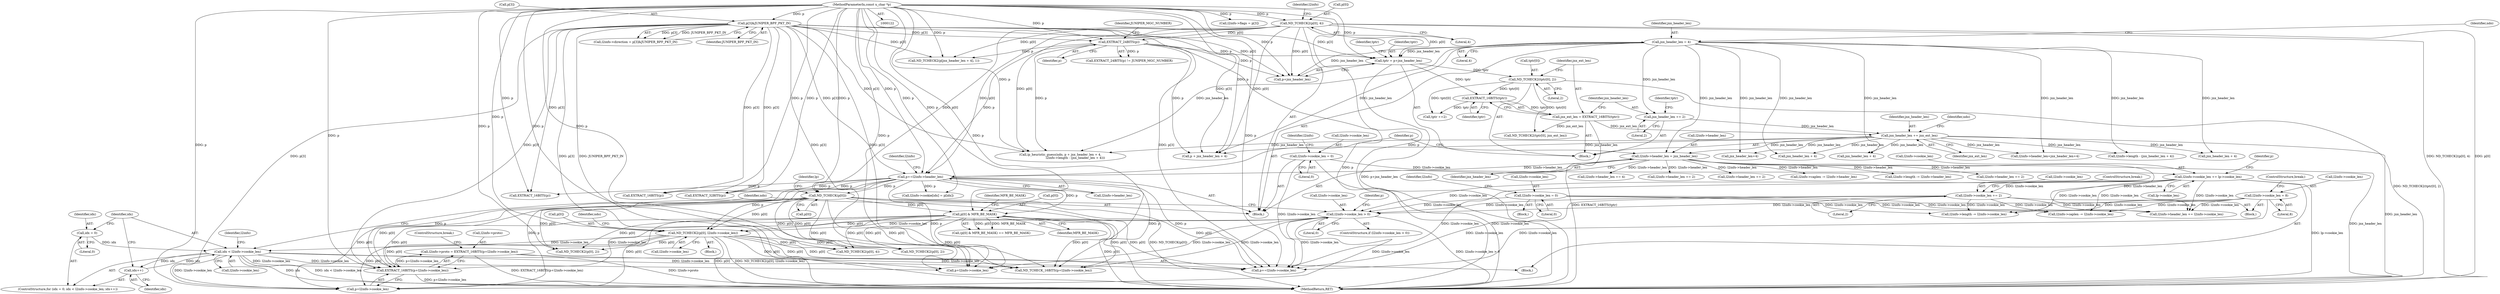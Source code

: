 digraph "0_tcpdump_42073d54c53a496be40ae84152bbfe2c923ac7bc@pointer" {
"1000717" [label="(Call,l2info->proto = EXTRACT_16BITS(p+l2info->cookie_len))"];
"1000721" [label="(Call,EXTRACT_16BITS(p+l2info->cookie_len))"];
"1000524" [label="(Call,ND_TCHECK(p[0]))"];
"1000505" [label="(Call,p+=l2info->header_len)"];
"1000500" [label="(Call,l2info->header_len = jnx_header_len)"];
"1000220" [label="(Call,jnx_header_len = 4)"];
"1000269" [label="(Call,jnx_header_len += jnx_ext_len)"];
"1000259" [label="(Call,jnx_ext_len = EXTRACT_16BITS(tptr))"];
"1000261" [label="(Call,EXTRACT_16BITS(tptr))"];
"1000254" [label="(Call,ND_TCHECK2(tptr[0], 2))"];
"1000249" [label="(Call,tptr = p+jnx_header_len)"];
"1000188" [label="(Call,p[3]&JUNIPER_BPF_PKT_IN)"];
"1000124" [label="(MethodParameterIn,const u_char *p)"];
"1000172" [label="(Call,ND_TCHECK2(p[0], 4))"];
"1000195" [label="(Call,EXTRACT_24BITS(p))"];
"1000263" [label="(Call,jnx_header_len += 2)"];
"1000655" [label="(Call,ND_TCHECK2(p[0], l2info->cookie_len))"];
"1000599" [label="(Call,p[0] & MFR_BE_MASK)"];
"1000649" [label="(Call,l2info->cookie_len > 0)"];
"1000562" [label="(Call,l2info->cookie_len += 2)"];
"1000544" [label="(Call,l2info->cookie_len += lp->cookie_len)"];
"1000148" [label="(Call,l2info->cookie_len = 0)"];
"1000574" [label="(Call,l2info->cookie_len = 8)"];
"1000606" [label="(Call,l2info->cookie_len = 0)"];
"1000674" [label="(Call,idx < l2info->cookie_len)"];
"1000679" [label="(Call,idx++)"];
"1000671" [label="(Call,idx = 0)"];
"1000705" [label="(Identifier,ndo)"];
"1000177" [label="(Call,l2info->flags = p[3])"];
"1000254" [label="(Call,ND_TCHECK2(tptr[0], 2))"];
"1000269" [label="(Call,jnx_header_len += jnx_ext_len)"];
"1000679" [label="(Call,idx++)"];
"1000603" [label="(Identifier,MFR_BE_MASK)"];
"1000222" [label="(Literal,4)"];
"1000920" [label="(Call,EXTRACT_16BITS(p))"];
"1000500" [label="(Call,l2info->header_len = jnx_header_len)"];
"1000284" [label="(Call,ND_TCHECK2(tptr[0], jnx_ext_len))"];
"1000152" [label="(Literal,0)"];
"1000256" [label="(Identifier,tptr)"];
"1000266" [label="(Call,tptr +=2)"];
"1000659" [label="(Call,l2info->cookie_len)"];
"1000722" [label="(Call,p+l2info->cookie_len)"];
"1000249" [label="(Call,tptr = p+jnx_header_len)"];
"1000495" [label="(Call,jnx_header_len+4)"];
"1000262" [label="(Identifier,tptr)"];
"1000672" [label="(Identifier,idx)"];
"1000544" [label="(Call,l2info->cookie_len += lp->cookie_len)"];
"1000524" [label="(Call,ND_TCHECK(p[0]))"];
"1000543" [label="(Block,)"];
"1000491" [label="(Call,l2info->header_len=jnx_header_len+4)"];
"1000545" [label="(Call,l2info->cookie_len)"];
"1000507" [label="(Call,l2info->header_len)"];
"1000463" [label="(Call,ND_TCHECK2(p[jnx_header_len + 4], 1))"];
"1000605" [label="(Block,)"];
"1000149" [label="(Call,l2info->cookie_len)"];
"1000618" [label="(Call,l2info->length -= l2info->cookie_len)"];
"1000567" [label="(ControlStructure,break;)"];
"1000188" [label="(Call,p[3]&JUNIPER_BPF_PKT_IN)"];
"1000472" [label="(Call,ip_heuristic_guess(ndo, p + jnx_header_len + 4,\n                               l2info->length - (jnx_header_len + 4)))"];
"1000259" [label="(Call,jnx_ext_len = EXTRACT_16BITS(tptr))"];
"1000127" [label="(Block,)"];
"1000730" [label="(Call,p+=l2info->cookie_len)"];
"1000604" [label="(Identifier,MFR_BE_MASK)"];
"1000124" [label="(MethodParameterIn,const u_char *p)"];
"1000902" [label="(Call,ND_TCHECK2(p[0], 2))"];
"1000613" [label="(Identifier,l2info)"];
"1000718" [label="(Call,l2info->proto)"];
"1000804" [label="(Call,ND_TCHECK2(p[0], 2))"];
"1000271" [label="(Identifier,jnx_ext_len)"];
"1000275" [label="(Identifier,ndo)"];
"1000176" [label="(Literal,4)"];
"1000505" [label="(Call,p+=l2info->header_len)"];
"1000195" [label="(Call,EXTRACT_24BITS(p))"];
"1000179" [label="(Identifier,l2info)"];
"1000474" [label="(Call,p + jnx_header_len + 4)"];
"1000501" [label="(Call,l2info->header_len)"];
"1000676" [label="(Call,l2info->cookie_len)"];
"1000173" [label="(Call,p[0])"];
"1000712" [label="(Call,p+l2info->cookie_len)"];
"1000649" [label="(Call,l2info->cookie_len > 0)"];
"1000479" [label="(Call,l2info->length - (jnx_header_len + 4))"];
"1000466" [label="(Call,jnx_header_len + 4)"];
"1000822" [label="(Call,EXTRACT_16BITS(p))"];
"1000226" [label="(Identifier,ndo)"];
"1000476" [label="(Call,jnx_header_len + 4)"];
"1000555" [label="(Block,)"];
"1000264" [label="(Identifier,jnx_header_len)"];
"1000261" [label="(Call,EXTRACT_16BITS(tptr))"];
"1000650" [label="(Call,l2info->cookie_len)"];
"1000607" [label="(Call,l2info->cookie_len)"];
"1000606" [label="(Call,l2info->cookie_len = 0)"];
"1000600" [label="(Call,p[0])"];
"1000682" [label="(Call,l2info->cookie[idx] = p[idx])"];
"1000727" [label="(ControlStructure,break;)"];
"1000184" [label="(Call,l2info->direction = p[3]&JUNIPER_BPF_PKT_IN)"];
"1000250" [label="(Identifier,tptr)"];
"1000711" [label="(Call,ND_TCHECK_16BITS(p+l2info->cookie_len))"];
"1000504" [label="(Identifier,jnx_header_len)"];
"1000611" [label="(Call,l2info->header_len += l2info->cookie_len)"];
"1000172" [label="(Call,ND_TCHECK2(p[0], 4))"];
"1000260" [label="(Identifier,jnx_ext_len)"];
"1000251" [label="(Call,p+jnx_header_len)"];
"1000575" [label="(Call,l2info->cookie_len)"];
"1001003" [label="(Call,l2info->header_len += 4)"];
"1000563" [label="(Call,l2info->cookie_len)"];
"1000148" [label="(Call,l2info->cookie_len = 0)"];
"1000270" [label="(Identifier,jnx_header_len)"];
"1000192" [label="(Identifier,JUNIPER_BPF_PKT_IN)"];
"1000680" [label="(Identifier,idx)"];
"1000657" [label="(Identifier,p)"];
"1000512" [label="(Identifier,l2info)"];
"1000824" [label="(Call,l2info->header_len += 2)"];
"1000664" [label="(Identifier,ndo)"];
"1000721" [label="(Call,EXTRACT_16BITS(p+l2info->cookie_len))"];
"1000656" [label="(Call,p[0])"];
"1000566" [label="(Literal,2)"];
"1000267" [label="(Identifier,tptr)"];
"1000717" [label="(Call,l2info->proto = EXTRACT_16BITS(p+l2info->cookie_len))"];
"1000548" [label="(Call,lp->cookie_len)"];
"1000265" [label="(Literal,2)"];
"1000155" [label="(Identifier,l2info)"];
"1000220" [label="(Call,jnx_header_len = 4)"];
"1000878" [label="(Call,l2info->header_len += 2)"];
"1000189" [label="(Call,p[3])"];
"1000258" [label="(Literal,2)"];
"1000674" [label="(Call,idx < l2info->cookie_len)"];
"1000653" [label="(Literal,0)"];
"1000979" [label="(Call,ND_TCHECK2(p[0], 4))"];
"1000531" [label="(Identifier,lp)"];
"1000197" [label="(Identifier,JUNIPER_MGC_NUMBER)"];
"1000655" [label="(Call,ND_TCHECK2(p[0], l2info->cookie_len))"];
"1000648" [label="(ControlStructure,if (l2info->cookie_len > 0))"];
"1000525" [label="(Call,p[0])"];
"1000598" [label="(Call,(p[0] & MFR_BE_MASK) == MFR_BE_MASK)"];
"1000671" [label="(Call,idx = 0)"];
"1000685" [label="(Identifier,l2info)"];
"1000263" [label="(Call,jnx_header_len += 2)"];
"1000194" [label="(Call,EXTRACT_24BITS(p) != JUNIPER_MGC_NUMBER)"];
"1000562" [label="(Call,l2info->cookie_len += 2)"];
"1000553" [label="(Identifier,p)"];
"1000654" [label="(Block,)"];
"1000248" [label="(Block,)"];
"1000995" [label="(Call,EXTRACT_32BITS(p))"];
"1000517" [label="(Call,l2info->caplen -= l2info->header_len)"];
"1000579" [label="(ControlStructure,break;)"];
"1001075" [label="(MethodReturn,RET)"];
"1000221" [label="(Identifier,jnx_header_len)"];
"1000610" [label="(Literal,0)"];
"1000673" [label="(Literal,0)"];
"1000506" [label="(Identifier,p)"];
"1000599" [label="(Call,p[0] & MFR_BE_MASK)"];
"1000670" [label="(ControlStructure,for (idx = 0; idx < l2info->cookie_len; idx++))"];
"1000510" [label="(Call,l2info->length -= l2info->header_len)"];
"1000483" [label="(Call,jnx_header_len + 4)"];
"1000574" [label="(Call,l2info->cookie_len = 8)"];
"1000625" [label="(Call,l2info->caplen -= l2info->cookie_len)"];
"1000578" [label="(Literal,8)"];
"1000196" [label="(Identifier,p)"];
"1000922" [label="(Call,l2info->header_len += 2)"];
"1000255" [label="(Call,tptr[0])"];
"1000675" [label="(Identifier,idx)"];
"1000717" -> "1000543"  [label="AST: "];
"1000717" -> "1000721"  [label="CFG: "];
"1000718" -> "1000717"  [label="AST: "];
"1000721" -> "1000717"  [label="AST: "];
"1000727" -> "1000717"  [label="CFG: "];
"1000717" -> "1001075"  [label="DDG: EXTRACT_16BITS(p+l2info->cookie_len)"];
"1000717" -> "1001075"  [label="DDG: l2info->proto"];
"1000721" -> "1000717"  [label="DDG: p+l2info->cookie_len"];
"1000721" -> "1000722"  [label="CFG: "];
"1000722" -> "1000721"  [label="AST: "];
"1000721" -> "1001075"  [label="DDG: p+l2info->cookie_len"];
"1000524" -> "1000721"  [label="DDG: p[0]"];
"1000655" -> "1000721"  [label="DDG: p[0]"];
"1000188" -> "1000721"  [label="DDG: p[3]"];
"1000599" -> "1000721"  [label="DDG: p[0]"];
"1000124" -> "1000721"  [label="DDG: p"];
"1000505" -> "1000721"  [label="DDG: p"];
"1000649" -> "1000721"  [label="DDG: l2info->cookie_len"];
"1000674" -> "1000721"  [label="DDG: l2info->cookie_len"];
"1000524" -> "1000127"  [label="AST: "];
"1000524" -> "1000525"  [label="CFG: "];
"1000525" -> "1000524"  [label="AST: "];
"1000531" -> "1000524"  [label="CFG: "];
"1000524" -> "1001075"  [label="DDG: p[0]"];
"1000524" -> "1001075"  [label="DDG: ND_TCHECK(p[0])"];
"1000505" -> "1000524"  [label="DDG: p"];
"1000172" -> "1000524"  [label="DDG: p[0]"];
"1000124" -> "1000524"  [label="DDG: p"];
"1000524" -> "1000599"  [label="DDG: p[0]"];
"1000524" -> "1000655"  [label="DDG: p[0]"];
"1000524" -> "1000711"  [label="DDG: p[0]"];
"1000524" -> "1000712"  [label="DDG: p[0]"];
"1000524" -> "1000722"  [label="DDG: p[0]"];
"1000524" -> "1000730"  [label="DDG: p[0]"];
"1000524" -> "1000804"  [label="DDG: p[0]"];
"1000524" -> "1000902"  [label="DDG: p[0]"];
"1000524" -> "1000979"  [label="DDG: p[0]"];
"1000505" -> "1000127"  [label="AST: "];
"1000505" -> "1000507"  [label="CFG: "];
"1000506" -> "1000505"  [label="AST: "];
"1000507" -> "1000505"  [label="AST: "];
"1000512" -> "1000505"  [label="CFG: "];
"1000500" -> "1000505"  [label="DDG: l2info->header_len"];
"1000188" -> "1000505"  [label="DDG: p[3]"];
"1000172" -> "1000505"  [label="DDG: p[0]"];
"1000195" -> "1000505"  [label="DDG: p"];
"1000124" -> "1000505"  [label="DDG: p"];
"1000505" -> "1000599"  [label="DDG: p"];
"1000505" -> "1000655"  [label="DDG: p"];
"1000505" -> "1000682"  [label="DDG: p"];
"1000505" -> "1000711"  [label="DDG: p"];
"1000505" -> "1000712"  [label="DDG: p"];
"1000505" -> "1000722"  [label="DDG: p"];
"1000505" -> "1000730"  [label="DDG: p"];
"1000505" -> "1000822"  [label="DDG: p"];
"1000505" -> "1000920"  [label="DDG: p"];
"1000505" -> "1000995"  [label="DDG: p"];
"1000500" -> "1000127"  [label="AST: "];
"1000500" -> "1000504"  [label="CFG: "];
"1000501" -> "1000500"  [label="AST: "];
"1000504" -> "1000500"  [label="AST: "];
"1000506" -> "1000500"  [label="CFG: "];
"1000500" -> "1001075"  [label="DDG: jnx_header_len"];
"1000220" -> "1000500"  [label="DDG: jnx_header_len"];
"1000269" -> "1000500"  [label="DDG: jnx_header_len"];
"1000500" -> "1000510"  [label="DDG: l2info->header_len"];
"1000500" -> "1000517"  [label="DDG: l2info->header_len"];
"1000500" -> "1000611"  [label="DDG: l2info->header_len"];
"1000500" -> "1000824"  [label="DDG: l2info->header_len"];
"1000500" -> "1000878"  [label="DDG: l2info->header_len"];
"1000500" -> "1000922"  [label="DDG: l2info->header_len"];
"1000500" -> "1001003"  [label="DDG: l2info->header_len"];
"1000220" -> "1000127"  [label="AST: "];
"1000220" -> "1000222"  [label="CFG: "];
"1000221" -> "1000220"  [label="AST: "];
"1000222" -> "1000220"  [label="AST: "];
"1000226" -> "1000220"  [label="CFG: "];
"1000220" -> "1000249"  [label="DDG: jnx_header_len"];
"1000220" -> "1000251"  [label="DDG: jnx_header_len"];
"1000220" -> "1000263"  [label="DDG: jnx_header_len"];
"1000220" -> "1000466"  [label="DDG: jnx_header_len"];
"1000220" -> "1000472"  [label="DDG: jnx_header_len"];
"1000220" -> "1000474"  [label="DDG: jnx_header_len"];
"1000220" -> "1000476"  [label="DDG: jnx_header_len"];
"1000220" -> "1000479"  [label="DDG: jnx_header_len"];
"1000220" -> "1000483"  [label="DDG: jnx_header_len"];
"1000220" -> "1000491"  [label="DDG: jnx_header_len"];
"1000220" -> "1000495"  [label="DDG: jnx_header_len"];
"1000269" -> "1000248"  [label="AST: "];
"1000269" -> "1000271"  [label="CFG: "];
"1000270" -> "1000269"  [label="AST: "];
"1000271" -> "1000269"  [label="AST: "];
"1000275" -> "1000269"  [label="CFG: "];
"1000269" -> "1001075"  [label="DDG: jnx_header_len"];
"1000259" -> "1000269"  [label="DDG: jnx_ext_len"];
"1000263" -> "1000269"  [label="DDG: jnx_header_len"];
"1000269" -> "1000466"  [label="DDG: jnx_header_len"];
"1000269" -> "1000472"  [label="DDG: jnx_header_len"];
"1000269" -> "1000474"  [label="DDG: jnx_header_len"];
"1000269" -> "1000476"  [label="DDG: jnx_header_len"];
"1000269" -> "1000479"  [label="DDG: jnx_header_len"];
"1000269" -> "1000483"  [label="DDG: jnx_header_len"];
"1000269" -> "1000491"  [label="DDG: jnx_header_len"];
"1000269" -> "1000495"  [label="DDG: jnx_header_len"];
"1000259" -> "1000248"  [label="AST: "];
"1000259" -> "1000261"  [label="CFG: "];
"1000260" -> "1000259"  [label="AST: "];
"1000261" -> "1000259"  [label="AST: "];
"1000264" -> "1000259"  [label="CFG: "];
"1000259" -> "1001075"  [label="DDG: EXTRACT_16BITS(tptr)"];
"1000261" -> "1000259"  [label="DDG: tptr"];
"1000259" -> "1000284"  [label="DDG: jnx_ext_len"];
"1000261" -> "1000262"  [label="CFG: "];
"1000262" -> "1000261"  [label="AST: "];
"1000254" -> "1000261"  [label="DDG: tptr[0]"];
"1000249" -> "1000261"  [label="DDG: tptr"];
"1000261" -> "1000266"  [label="DDG: tptr"];
"1000254" -> "1000248"  [label="AST: "];
"1000254" -> "1000258"  [label="CFG: "];
"1000255" -> "1000254"  [label="AST: "];
"1000258" -> "1000254"  [label="AST: "];
"1000260" -> "1000254"  [label="CFG: "];
"1000254" -> "1001075"  [label="DDG: ND_TCHECK2(tptr[0], 2)"];
"1000249" -> "1000254"  [label="DDG: tptr"];
"1000254" -> "1000266"  [label="DDG: tptr[0]"];
"1000254" -> "1000284"  [label="DDG: tptr[0]"];
"1000249" -> "1000248"  [label="AST: "];
"1000249" -> "1000251"  [label="CFG: "];
"1000250" -> "1000249"  [label="AST: "];
"1000251" -> "1000249"  [label="AST: "];
"1000256" -> "1000249"  [label="CFG: "];
"1000249" -> "1001075"  [label="DDG: p+jnx_header_len"];
"1000188" -> "1000249"  [label="DDG: p[3]"];
"1000172" -> "1000249"  [label="DDG: p[0]"];
"1000195" -> "1000249"  [label="DDG: p"];
"1000124" -> "1000249"  [label="DDG: p"];
"1000188" -> "1000184"  [label="AST: "];
"1000188" -> "1000192"  [label="CFG: "];
"1000189" -> "1000188"  [label="AST: "];
"1000192" -> "1000188"  [label="AST: "];
"1000184" -> "1000188"  [label="CFG: "];
"1000188" -> "1001075"  [label="DDG: p[3]"];
"1000188" -> "1001075"  [label="DDG: JUNIPER_BPF_PKT_IN"];
"1000188" -> "1000184"  [label="DDG: p[3]"];
"1000188" -> "1000184"  [label="DDG: JUNIPER_BPF_PKT_IN"];
"1000124" -> "1000188"  [label="DDG: p"];
"1000188" -> "1000195"  [label="DDG: p[3]"];
"1000188" -> "1000251"  [label="DDG: p[3]"];
"1000188" -> "1000463"  [label="DDG: p[3]"];
"1000188" -> "1000472"  [label="DDG: p[3]"];
"1000188" -> "1000474"  [label="DDG: p[3]"];
"1000188" -> "1000711"  [label="DDG: p[3]"];
"1000188" -> "1000712"  [label="DDG: p[3]"];
"1000188" -> "1000722"  [label="DDG: p[3]"];
"1000188" -> "1000730"  [label="DDG: p[3]"];
"1000188" -> "1000822"  [label="DDG: p[3]"];
"1000188" -> "1000920"  [label="DDG: p[3]"];
"1000188" -> "1000995"  [label="DDG: p[3]"];
"1000124" -> "1000122"  [label="AST: "];
"1000124" -> "1001075"  [label="DDG: p"];
"1000124" -> "1000172"  [label="DDG: p"];
"1000124" -> "1000177"  [label="DDG: p"];
"1000124" -> "1000195"  [label="DDG: p"];
"1000124" -> "1000251"  [label="DDG: p"];
"1000124" -> "1000463"  [label="DDG: p"];
"1000124" -> "1000472"  [label="DDG: p"];
"1000124" -> "1000474"  [label="DDG: p"];
"1000124" -> "1000599"  [label="DDG: p"];
"1000124" -> "1000655"  [label="DDG: p"];
"1000124" -> "1000682"  [label="DDG: p"];
"1000124" -> "1000711"  [label="DDG: p"];
"1000124" -> "1000712"  [label="DDG: p"];
"1000124" -> "1000722"  [label="DDG: p"];
"1000124" -> "1000730"  [label="DDG: p"];
"1000124" -> "1000804"  [label="DDG: p"];
"1000124" -> "1000822"  [label="DDG: p"];
"1000124" -> "1000902"  [label="DDG: p"];
"1000124" -> "1000920"  [label="DDG: p"];
"1000124" -> "1000979"  [label="DDG: p"];
"1000124" -> "1000995"  [label="DDG: p"];
"1000172" -> "1000127"  [label="AST: "];
"1000172" -> "1000176"  [label="CFG: "];
"1000173" -> "1000172"  [label="AST: "];
"1000176" -> "1000172"  [label="AST: "];
"1000179" -> "1000172"  [label="CFG: "];
"1000172" -> "1001075"  [label="DDG: ND_TCHECK2(p[0], 4)"];
"1000172" -> "1001075"  [label="DDG: p[0]"];
"1000172" -> "1000195"  [label="DDG: p[0]"];
"1000172" -> "1000251"  [label="DDG: p[0]"];
"1000172" -> "1000463"  [label="DDG: p[0]"];
"1000172" -> "1000472"  [label="DDG: p[0]"];
"1000172" -> "1000474"  [label="DDG: p[0]"];
"1000195" -> "1000194"  [label="AST: "];
"1000195" -> "1000196"  [label="CFG: "];
"1000196" -> "1000195"  [label="AST: "];
"1000197" -> "1000195"  [label="CFG: "];
"1000195" -> "1001075"  [label="DDG: p"];
"1000195" -> "1000194"  [label="DDG: p"];
"1000195" -> "1000251"  [label="DDG: p"];
"1000195" -> "1000463"  [label="DDG: p"];
"1000195" -> "1000472"  [label="DDG: p"];
"1000195" -> "1000474"  [label="DDG: p"];
"1000263" -> "1000248"  [label="AST: "];
"1000263" -> "1000265"  [label="CFG: "];
"1000264" -> "1000263"  [label="AST: "];
"1000265" -> "1000263"  [label="AST: "];
"1000267" -> "1000263"  [label="CFG: "];
"1000655" -> "1000654"  [label="AST: "];
"1000655" -> "1000659"  [label="CFG: "];
"1000656" -> "1000655"  [label="AST: "];
"1000659" -> "1000655"  [label="AST: "];
"1000664" -> "1000655"  [label="CFG: "];
"1000655" -> "1001075"  [label="DDG: p[0]"];
"1000655" -> "1001075"  [label="DDG: ND_TCHECK2(p[0], l2info->cookie_len)"];
"1000599" -> "1000655"  [label="DDG: p[0]"];
"1000649" -> "1000655"  [label="DDG: l2info->cookie_len"];
"1000655" -> "1000674"  [label="DDG: l2info->cookie_len"];
"1000655" -> "1000711"  [label="DDG: p[0]"];
"1000655" -> "1000712"  [label="DDG: p[0]"];
"1000655" -> "1000722"  [label="DDG: p[0]"];
"1000655" -> "1000730"  [label="DDG: p[0]"];
"1000655" -> "1000804"  [label="DDG: p[0]"];
"1000655" -> "1000902"  [label="DDG: p[0]"];
"1000655" -> "1000979"  [label="DDG: p[0]"];
"1000599" -> "1000598"  [label="AST: "];
"1000599" -> "1000603"  [label="CFG: "];
"1000600" -> "1000599"  [label="AST: "];
"1000603" -> "1000599"  [label="AST: "];
"1000604" -> "1000599"  [label="CFG: "];
"1000599" -> "1001075"  [label="DDG: p[0]"];
"1000599" -> "1000598"  [label="DDG: p[0]"];
"1000599" -> "1000598"  [label="DDG: MFR_BE_MASK"];
"1000599" -> "1000711"  [label="DDG: p[0]"];
"1000599" -> "1000712"  [label="DDG: p[0]"];
"1000599" -> "1000722"  [label="DDG: p[0]"];
"1000599" -> "1000730"  [label="DDG: p[0]"];
"1000599" -> "1000804"  [label="DDG: p[0]"];
"1000599" -> "1000902"  [label="DDG: p[0]"];
"1000599" -> "1000979"  [label="DDG: p[0]"];
"1000649" -> "1000648"  [label="AST: "];
"1000649" -> "1000653"  [label="CFG: "];
"1000650" -> "1000649"  [label="AST: "];
"1000653" -> "1000649"  [label="AST: "];
"1000657" -> "1000649"  [label="CFG: "];
"1000705" -> "1000649"  [label="CFG: "];
"1000649" -> "1001075"  [label="DDG: l2info->cookie_len > 0"];
"1000562" -> "1000649"  [label="DDG: l2info->cookie_len"];
"1000544" -> "1000649"  [label="DDG: l2info->cookie_len"];
"1000574" -> "1000649"  [label="DDG: l2info->cookie_len"];
"1000606" -> "1000649"  [label="DDG: l2info->cookie_len"];
"1000649" -> "1000711"  [label="DDG: l2info->cookie_len"];
"1000649" -> "1000712"  [label="DDG: l2info->cookie_len"];
"1000649" -> "1000722"  [label="DDG: l2info->cookie_len"];
"1000649" -> "1000730"  [label="DDG: l2info->cookie_len"];
"1000562" -> "1000555"  [label="AST: "];
"1000562" -> "1000566"  [label="CFG: "];
"1000563" -> "1000562"  [label="AST: "];
"1000566" -> "1000562"  [label="AST: "];
"1000567" -> "1000562"  [label="CFG: "];
"1000544" -> "1000562"  [label="DDG: l2info->cookie_len"];
"1000562" -> "1000611"  [label="DDG: l2info->cookie_len"];
"1000562" -> "1000618"  [label="DDG: l2info->cookie_len"];
"1000562" -> "1000625"  [label="DDG: l2info->cookie_len"];
"1000562" -> "1000730"  [label="DDG: l2info->cookie_len"];
"1000544" -> "1000543"  [label="AST: "];
"1000544" -> "1000548"  [label="CFG: "];
"1000545" -> "1000544"  [label="AST: "];
"1000548" -> "1000544"  [label="AST: "];
"1000553" -> "1000544"  [label="CFG: "];
"1000544" -> "1001075"  [label="DDG: lp->cookie_len"];
"1000148" -> "1000544"  [label="DDG: l2info->cookie_len"];
"1000544" -> "1000611"  [label="DDG: l2info->cookie_len"];
"1000544" -> "1000618"  [label="DDG: l2info->cookie_len"];
"1000544" -> "1000625"  [label="DDG: l2info->cookie_len"];
"1000544" -> "1000730"  [label="DDG: l2info->cookie_len"];
"1000148" -> "1000127"  [label="AST: "];
"1000148" -> "1000152"  [label="CFG: "];
"1000149" -> "1000148"  [label="AST: "];
"1000152" -> "1000148"  [label="AST: "];
"1000155" -> "1000148"  [label="CFG: "];
"1000148" -> "1001075"  [label="DDG: l2info->cookie_len"];
"1000148" -> "1000730"  [label="DDG: l2info->cookie_len"];
"1000574" -> "1000555"  [label="AST: "];
"1000574" -> "1000578"  [label="CFG: "];
"1000575" -> "1000574"  [label="AST: "];
"1000578" -> "1000574"  [label="AST: "];
"1000579" -> "1000574"  [label="CFG: "];
"1000574" -> "1000611"  [label="DDG: l2info->cookie_len"];
"1000574" -> "1000618"  [label="DDG: l2info->cookie_len"];
"1000574" -> "1000625"  [label="DDG: l2info->cookie_len"];
"1000574" -> "1000730"  [label="DDG: l2info->cookie_len"];
"1000606" -> "1000605"  [label="AST: "];
"1000606" -> "1000610"  [label="CFG: "];
"1000607" -> "1000606"  [label="AST: "];
"1000610" -> "1000606"  [label="AST: "];
"1000613" -> "1000606"  [label="CFG: "];
"1000606" -> "1000611"  [label="DDG: l2info->cookie_len"];
"1000606" -> "1000618"  [label="DDG: l2info->cookie_len"];
"1000606" -> "1000625"  [label="DDG: l2info->cookie_len"];
"1000674" -> "1000670"  [label="AST: "];
"1000674" -> "1000676"  [label="CFG: "];
"1000675" -> "1000674"  [label="AST: "];
"1000676" -> "1000674"  [label="AST: "];
"1000685" -> "1000674"  [label="CFG: "];
"1000705" -> "1000674"  [label="CFG: "];
"1000674" -> "1001075"  [label="DDG: idx"];
"1000674" -> "1001075"  [label="DDG: idx < l2info->cookie_len"];
"1000679" -> "1000674"  [label="DDG: idx"];
"1000671" -> "1000674"  [label="DDG: idx"];
"1000674" -> "1000679"  [label="DDG: idx"];
"1000674" -> "1000711"  [label="DDG: l2info->cookie_len"];
"1000674" -> "1000712"  [label="DDG: l2info->cookie_len"];
"1000674" -> "1000722"  [label="DDG: l2info->cookie_len"];
"1000674" -> "1000730"  [label="DDG: l2info->cookie_len"];
"1000679" -> "1000670"  [label="AST: "];
"1000679" -> "1000680"  [label="CFG: "];
"1000680" -> "1000679"  [label="AST: "];
"1000675" -> "1000679"  [label="CFG: "];
"1000671" -> "1000670"  [label="AST: "];
"1000671" -> "1000673"  [label="CFG: "];
"1000672" -> "1000671"  [label="AST: "];
"1000673" -> "1000671"  [label="AST: "];
"1000675" -> "1000671"  [label="CFG: "];
}
